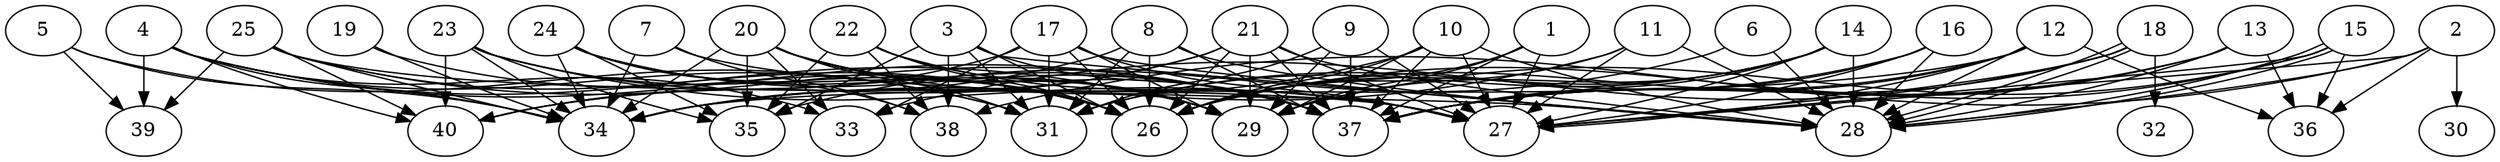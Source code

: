 // DAG automatically generated by daggen at Thu Oct  3 14:06:49 2019
// ./daggen --dot -n 40 --ccr 0.4 --fat 0.9 --regular 0.9 --density 0.7 --mindata 5242880 --maxdata 52428800 
digraph G {
  1 [size="26457600", alpha="0.04", expect_size="10583040"] 
  1 -> 26 [size ="10583040"]
  1 -> 27 [size ="10583040"]
  1 -> 29 [size ="10583040"]
  1 -> 37 [size ="10583040"]
  2 [size="26211840", alpha="0.06", expect_size="10484736"] 
  2 -> 27 [size ="10484736"]
  2 -> 28 [size ="10484736"]
  2 -> 30 [size ="10484736"]
  2 -> 36 [size ="10484736"]
  2 -> 38 [size ="10484736"]
  3 [size="44805120", alpha="0.14", expect_size="17922048"] 
  3 -> 26 [size ="17922048"]
  3 -> 28 [size ="17922048"]
  3 -> 31 [size ="17922048"]
  3 -> 35 [size ="17922048"]
  3 -> 37 [size ="17922048"]
  3 -> 38 [size ="17922048"]
  4 [size="96901120", alpha="0.16", expect_size="38760448"] 
  4 -> 29 [size ="38760448"]
  4 -> 31 [size ="38760448"]
  4 -> 33 [size ="38760448"]
  4 -> 34 [size ="38760448"]
  4 -> 37 [size ="38760448"]
  4 -> 39 [size ="38760448"]
  4 -> 40 [size ="38760448"]
  5 [size="81116160", alpha="0.00", expect_size="32446464"] 
  5 -> 31 [size ="32446464"]
  5 -> 34 [size ="32446464"]
  5 -> 39 [size ="32446464"]
  6 [size="91701760", alpha="0.05", expect_size="36680704"] 
  6 -> 28 [size ="36680704"]
  6 -> 35 [size ="36680704"]
  7 [size="81006080", alpha="0.15", expect_size="32402432"] 
  7 -> 28 [size ="32402432"]
  7 -> 34 [size ="32402432"]
  7 -> 38 [size ="32402432"]
  8 [size="26304000", alpha="0.14", expect_size="10521600"] 
  8 -> 26 [size ="10521600"]
  8 -> 28 [size ="10521600"]
  8 -> 31 [size ="10521600"]
  8 -> 37 [size ="10521600"]
  8 -> 40 [size ="10521600"]
  9 [size="47895040", alpha="0.16", expect_size="19158016"] 
  9 -> 27 [size ="19158016"]
  9 -> 29 [size ="19158016"]
  9 -> 31 [size ="19158016"]
  9 -> 37 [size ="19158016"]
  10 [size="99998720", alpha="0.02", expect_size="39999488"] 
  10 -> 26 [size ="39999488"]
  10 -> 27 [size ="39999488"]
  10 -> 28 [size ="39999488"]
  10 -> 29 [size ="39999488"]
  10 -> 34 [size ="39999488"]
  10 -> 37 [size ="39999488"]
  11 [size="103196160", alpha="0.03", expect_size="41278464"] 
  11 -> 26 [size ="41278464"]
  11 -> 27 [size ="41278464"]
  11 -> 28 [size ="41278464"]
  11 -> 34 [size ="41278464"]
  12 [size="127779840", alpha="0.15", expect_size="51111936"] 
  12 -> 26 [size ="51111936"]
  12 -> 27 [size ="51111936"]
  12 -> 28 [size ="51111936"]
  12 -> 34 [size ="51111936"]
  12 -> 36 [size ="51111936"]
  12 -> 37 [size ="51111936"]
  13 [size="44080640", alpha="0.10", expect_size="17632256"] 
  13 -> 26 [size ="17632256"]
  13 -> 28 [size ="17632256"]
  13 -> 36 [size ="17632256"]
  13 -> 37 [size ="17632256"]
  14 [size="129026560", alpha="0.02", expect_size="51610624"] 
  14 -> 26 [size ="51610624"]
  14 -> 27 [size ="51610624"]
  14 -> 28 [size ="51610624"]
  14 -> 29 [size ="51610624"]
  14 -> 31 [size ="51610624"]
  14 -> 37 [size ="51610624"]
  15 [size="107479040", alpha="0.08", expect_size="42991616"] 
  15 -> 27 [size ="42991616"]
  15 -> 28 [size ="42991616"]
  15 -> 28 [size ="42991616"]
  15 -> 29 [size ="42991616"]
  15 -> 36 [size ="42991616"]
  15 -> 37 [size ="42991616"]
  16 [size="110164480", alpha="0.05", expect_size="44065792"] 
  16 -> 27 [size ="44065792"]
  16 -> 28 [size ="44065792"]
  16 -> 31 [size ="44065792"]
  16 -> 37 [size ="44065792"]
  17 [size="19264000", alpha="0.05", expect_size="7705600"] 
  17 -> 26 [size ="7705600"]
  17 -> 27 [size ="7705600"]
  17 -> 28 [size ="7705600"]
  17 -> 29 [size ="7705600"]
  17 -> 31 [size ="7705600"]
  17 -> 33 [size ="7705600"]
  17 -> 40 [size ="7705600"]
  18 [size="107315200", alpha="0.08", expect_size="42926080"] 
  18 -> 27 [size ="42926080"]
  18 -> 28 [size ="42926080"]
  18 -> 28 [size ="42926080"]
  18 -> 32 [size ="42926080"]
  18 -> 33 [size ="42926080"]
  18 -> 37 [size ="42926080"]
  19 [size="74252800", alpha="0.03", expect_size="29701120"] 
  19 -> 26 [size ="29701120"]
  19 -> 34 [size ="29701120"]
  20 [size="48798720", alpha="0.09", expect_size="19519488"] 
  20 -> 26 [size ="19519488"]
  20 -> 27 [size ="19519488"]
  20 -> 29 [size ="19519488"]
  20 -> 31 [size ="19519488"]
  20 -> 33 [size ="19519488"]
  20 -> 34 [size ="19519488"]
  20 -> 35 [size ="19519488"]
  20 -> 37 [size ="19519488"]
  21 [size="60157440", alpha="0.17", expect_size="24062976"] 
  21 -> 26 [size ="24062976"]
  21 -> 27 [size ="24062976"]
  21 -> 28 [size ="24062976"]
  21 -> 29 [size ="24062976"]
  21 -> 34 [size ="24062976"]
  21 -> 37 [size ="24062976"]
  21 -> 40 [size ="24062976"]
  22 [size="80335360", alpha="0.08", expect_size="32134144"] 
  22 -> 26 [size ="32134144"]
  22 -> 27 [size ="32134144"]
  22 -> 29 [size ="32134144"]
  22 -> 35 [size ="32134144"]
  22 -> 38 [size ="32134144"]
  23 [size="53685760", alpha="0.03", expect_size="21474304"] 
  23 -> 26 [size ="21474304"]
  23 -> 27 [size ="21474304"]
  23 -> 34 [size ="21474304"]
  23 -> 35 [size ="21474304"]
  23 -> 37 [size ="21474304"]
  23 -> 40 [size ="21474304"]
  24 [size="110366720", alpha="0.13", expect_size="44146688"] 
  24 -> 26 [size ="44146688"]
  24 -> 29 [size ="44146688"]
  24 -> 34 [size ="44146688"]
  24 -> 35 [size ="44146688"]
  24 -> 37 [size ="44146688"]
  24 -> 38 [size ="44146688"]
  25 [size="121113600", alpha="0.14", expect_size="48445440"] 
  25 -> 26 [size ="48445440"]
  25 -> 27 [size ="48445440"]
  25 -> 34 [size ="48445440"]
  25 -> 37 [size ="48445440"]
  25 -> 39 [size ="48445440"]
  25 -> 40 [size ="48445440"]
  26 [size="49249280", alpha="0.09", expect_size="19699712"] 
  27 [size="76928000", alpha="0.15", expect_size="30771200"] 
  28 [size="106191360", alpha="0.04", expect_size="42476544"] 
  29 [size="38282240", alpha="0.18", expect_size="15312896"] 
  30 [size="58524160", alpha="0.07", expect_size="23409664"] 
  31 [size="112849920", alpha="0.12", expect_size="45139968"] 
  32 [size="96645120", alpha="0.15", expect_size="38658048"] 
  33 [size="23016960", alpha="0.04", expect_size="9206784"] 
  34 [size="41630720", alpha="0.13", expect_size="16652288"] 
  35 [size="118312960", alpha="0.18", expect_size="47325184"] 
  36 [size="85145600", alpha="0.19", expect_size="34058240"] 
  37 [size="20725760", alpha="0.01", expect_size="8290304"] 
  38 [size="110914560", alpha="0.19", expect_size="44365824"] 
  39 [size="15019520", alpha="0.08", expect_size="6007808"] 
  40 [size="121722880", alpha="0.02", expect_size="48689152"] 
}
